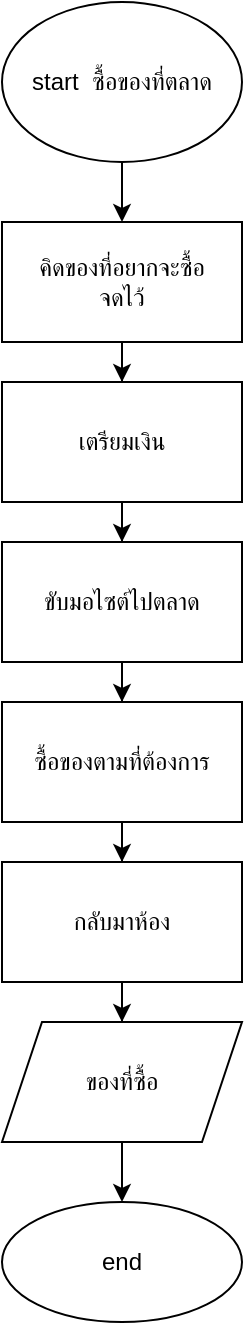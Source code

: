 <mxfile version="20.3.0" type="device"><diagram id="VHUO8k3IL4715ZgQoy1l" name="Page-1"><mxGraphModel dx="1197" dy="600" grid="1" gridSize="10" guides="1" tooltips="1" connect="1" arrows="1" fold="1" page="1" pageScale="1" pageWidth="827" pageHeight="1169" math="0" shadow="0"><root><mxCell id="0"/><mxCell id="1" parent="0"/><mxCell id="LxmR5E5gxTIqFfdt3p8h-3" value="" style="edgeStyle=orthogonalEdgeStyle;rounded=0;orthogonalLoop=1;jettySize=auto;html=1;" edge="1" parent="1" source="LxmR5E5gxTIqFfdt3p8h-1" target="LxmR5E5gxTIqFfdt3p8h-2"><mxGeometry relative="1" as="geometry"/></mxCell><mxCell id="LxmR5E5gxTIqFfdt3p8h-1" value="start&amp;nbsp; ซื้อของที่ตลาด" style="ellipse;whiteSpace=wrap;html=1;" vertex="1" parent="1"><mxGeometry x="330" y="120" width="120" height="80" as="geometry"/></mxCell><mxCell id="LxmR5E5gxTIqFfdt3p8h-5" value="" style="edgeStyle=orthogonalEdgeStyle;rounded=0;orthogonalLoop=1;jettySize=auto;html=1;" edge="1" parent="1" source="LxmR5E5gxTIqFfdt3p8h-2" target="LxmR5E5gxTIqFfdt3p8h-4"><mxGeometry relative="1" as="geometry"/></mxCell><mxCell id="LxmR5E5gxTIqFfdt3p8h-2" value="คิดของที่อยากจะซื้อ&lt;br&gt;จดไว้" style="whiteSpace=wrap;html=1;" vertex="1" parent="1"><mxGeometry x="330" y="230" width="120" height="60" as="geometry"/></mxCell><mxCell id="LxmR5E5gxTIqFfdt3p8h-7" value="" style="edgeStyle=orthogonalEdgeStyle;rounded=0;orthogonalLoop=1;jettySize=auto;html=1;" edge="1" parent="1" source="LxmR5E5gxTIqFfdt3p8h-4" target="LxmR5E5gxTIqFfdt3p8h-6"><mxGeometry relative="1" as="geometry"/></mxCell><mxCell id="LxmR5E5gxTIqFfdt3p8h-4" value="เตรียมเงิน" style="whiteSpace=wrap;html=1;" vertex="1" parent="1"><mxGeometry x="330" y="310" width="120" height="60" as="geometry"/></mxCell><mxCell id="LxmR5E5gxTIqFfdt3p8h-9" value="" style="edgeStyle=orthogonalEdgeStyle;rounded=0;orthogonalLoop=1;jettySize=auto;html=1;" edge="1" parent="1" source="LxmR5E5gxTIqFfdt3p8h-6" target="LxmR5E5gxTIqFfdt3p8h-8"><mxGeometry relative="1" as="geometry"/></mxCell><mxCell id="LxmR5E5gxTIqFfdt3p8h-6" value="ขับมอไซต์ไปตลาด" style="whiteSpace=wrap;html=1;" vertex="1" parent="1"><mxGeometry x="330" y="390" width="120" height="60" as="geometry"/></mxCell><mxCell id="LxmR5E5gxTIqFfdt3p8h-11" value="" style="edgeStyle=orthogonalEdgeStyle;rounded=0;orthogonalLoop=1;jettySize=auto;html=1;" edge="1" parent="1" source="LxmR5E5gxTIqFfdt3p8h-8" target="LxmR5E5gxTIqFfdt3p8h-10"><mxGeometry relative="1" as="geometry"/></mxCell><mxCell id="LxmR5E5gxTIqFfdt3p8h-8" value="ซื้อของตามที่ต้องการ" style="whiteSpace=wrap;html=1;" vertex="1" parent="1"><mxGeometry x="330" y="470" width="120" height="60" as="geometry"/></mxCell><mxCell id="LxmR5E5gxTIqFfdt3p8h-13" value="" style="edgeStyle=orthogonalEdgeStyle;rounded=0;orthogonalLoop=1;jettySize=auto;html=1;" edge="1" parent="1" source="LxmR5E5gxTIqFfdt3p8h-10" target="LxmR5E5gxTIqFfdt3p8h-12"><mxGeometry relative="1" as="geometry"/></mxCell><mxCell id="LxmR5E5gxTIqFfdt3p8h-10" value="กลับมาห้อง" style="whiteSpace=wrap;html=1;" vertex="1" parent="1"><mxGeometry x="330" y="550" width="120" height="60" as="geometry"/></mxCell><mxCell id="LxmR5E5gxTIqFfdt3p8h-15" value="" style="edgeStyle=orthogonalEdgeStyle;rounded=0;orthogonalLoop=1;jettySize=auto;html=1;" edge="1" parent="1" source="LxmR5E5gxTIqFfdt3p8h-12" target="LxmR5E5gxTIqFfdt3p8h-14"><mxGeometry relative="1" as="geometry"/></mxCell><mxCell id="LxmR5E5gxTIqFfdt3p8h-12" value="ของที่ซื้อ" style="shape=parallelogram;perimeter=parallelogramPerimeter;whiteSpace=wrap;html=1;fixedSize=1;" vertex="1" parent="1"><mxGeometry x="330" y="630" width="120" height="60" as="geometry"/></mxCell><mxCell id="LxmR5E5gxTIqFfdt3p8h-14" value="end" style="ellipse;whiteSpace=wrap;html=1;" vertex="1" parent="1"><mxGeometry x="330" y="720" width="120" height="60" as="geometry"/></mxCell></root></mxGraphModel></diagram></mxfile>